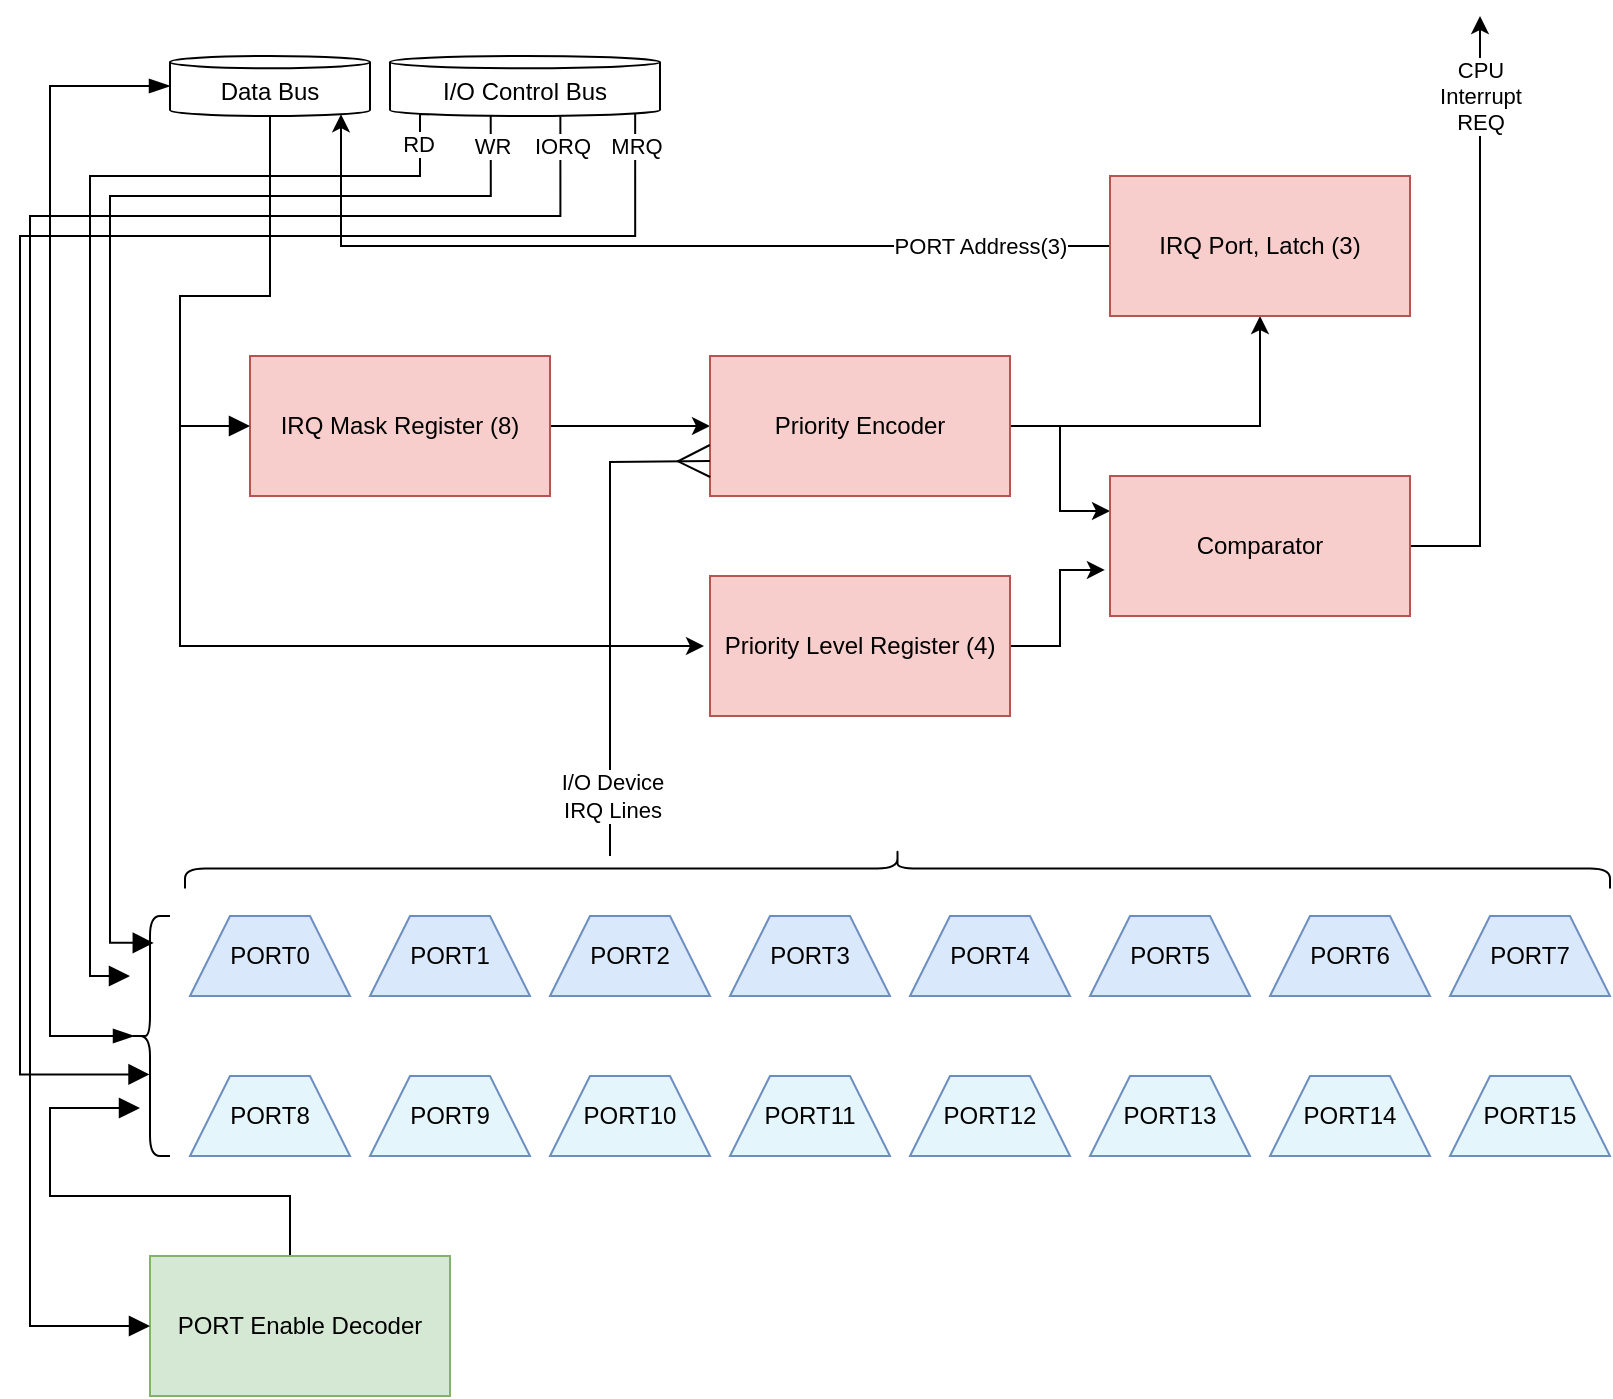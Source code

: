 <mxfile version="16.1.2" type="device"><diagram id="MiWkqTXC9_4DpSEoGEkc" name="Page-1"><mxGraphModel dx="2163" dy="1575" grid="1" gridSize="10" guides="1" tooltips="1" connect="1" arrows="1" fold="1" page="1" pageScale="1" pageWidth="850" pageHeight="1100" math="0" shadow="0"><root><mxCell id="0"/><mxCell id="1" parent="0"/><mxCell id="3D5G8TR5FfzTJjTes_tD-4" style="edgeStyle=orthogonalEdgeStyle;rounded=0;orthogonalLoop=1;jettySize=auto;html=1;entryX=0;entryY=0.5;entryDx=0;entryDy=0;" edge="1" parent="1" source="3D5G8TR5FfzTJjTes_tD-1" target="3D5G8TR5FfzTJjTes_tD-2"><mxGeometry relative="1" as="geometry"/></mxCell><mxCell id="3D5G8TR5FfzTJjTes_tD-1" value="IRQ Mask Register (8)" style="rounded=0;whiteSpace=wrap;html=1;fillColor=#f8cecc;strokeColor=#b85450;" vertex="1" parent="1"><mxGeometry x="135" y="210" width="150" height="70" as="geometry"/></mxCell><mxCell id="3D5G8TR5FfzTJjTes_tD-9" style="edgeStyle=orthogonalEdgeStyle;rounded=0;orthogonalLoop=1;jettySize=auto;html=1;entryX=0;entryY=0.25;entryDx=0;entryDy=0;" edge="1" parent="1" source="3D5G8TR5FfzTJjTes_tD-2" target="3D5G8TR5FfzTJjTes_tD-8"><mxGeometry relative="1" as="geometry"/></mxCell><mxCell id="3D5G8TR5FfzTJjTes_tD-16" style="edgeStyle=orthogonalEdgeStyle;rounded=0;orthogonalLoop=1;jettySize=auto;html=1;exitX=1;exitY=0.5;exitDx=0;exitDy=0;entryX=0.5;entryY=1;entryDx=0;entryDy=0;" edge="1" parent="1" source="3D5G8TR5FfzTJjTes_tD-2" target="3D5G8TR5FfzTJjTes_tD-14"><mxGeometry relative="1" as="geometry"/></mxCell><mxCell id="3D5G8TR5FfzTJjTes_tD-2" value="Priority Encoder" style="rounded=0;whiteSpace=wrap;html=1;fillColor=#f8cecc;strokeColor=#b85450;" vertex="1" parent="1"><mxGeometry x="365" y="210" width="150" height="70" as="geometry"/></mxCell><mxCell id="3D5G8TR5FfzTJjTes_tD-6" value="" style="endArrow=ERmany;html=1;rounded=0;entryX=0;entryY=0.75;entryDx=0;entryDy=0;endFill=0;endSize=14;" edge="1" parent="1" target="3D5G8TR5FfzTJjTes_tD-2"><mxGeometry width="50" height="50" relative="1" as="geometry"><mxPoint x="315" y="460" as="sourcePoint"/><mxPoint x="605" y="240" as="targetPoint"/><Array as="points"><mxPoint x="315" y="400"/><mxPoint x="315" y="263"/></Array></mxGeometry></mxCell><mxCell id="3D5G8TR5FfzTJjTes_tD-19" value="I/O Device &lt;br&gt;IRQ Lines" style="edgeLabel;html=1;align=center;verticalAlign=middle;resizable=0;points=[];" vertex="1" connectable="0" parent="3D5G8TR5FfzTJjTes_tD-6"><mxGeometry x="-0.721" relative="1" as="geometry"><mxPoint x="1" y="4" as="offset"/></mxGeometry></mxCell><mxCell id="3D5G8TR5FfzTJjTes_tD-10" style="edgeStyle=orthogonalEdgeStyle;rounded=0;orthogonalLoop=1;jettySize=auto;html=1;entryX=-0.017;entryY=0.671;entryDx=0;entryDy=0;entryPerimeter=0;" edge="1" parent="1" source="3D5G8TR5FfzTJjTes_tD-7" target="3D5G8TR5FfzTJjTes_tD-8"><mxGeometry relative="1" as="geometry"/></mxCell><mxCell id="3D5G8TR5FfzTJjTes_tD-7" value="Priority Level Register (4)" style="rounded=0;whiteSpace=wrap;html=1;fillColor=#f8cecc;strokeColor=#b85450;" vertex="1" parent="1"><mxGeometry x="365" y="320" width="150" height="70" as="geometry"/></mxCell><mxCell id="3D5G8TR5FfzTJjTes_tD-17" style="edgeStyle=orthogonalEdgeStyle;rounded=0;orthogonalLoop=1;jettySize=auto;html=1;" edge="1" parent="1" source="3D5G8TR5FfzTJjTes_tD-8"><mxGeometry relative="1" as="geometry"><mxPoint x="750" y="40" as="targetPoint"/><Array as="points"><mxPoint x="750" y="305"/><mxPoint x="750" y="40"/></Array></mxGeometry></mxCell><mxCell id="3D5G8TR5FfzTJjTes_tD-18" value="CPU&lt;br&gt;Interrupt&lt;br&gt;REQ" style="edgeLabel;html=1;align=center;verticalAlign=middle;resizable=0;points=[];" vertex="1" connectable="0" parent="3D5G8TR5FfzTJjTes_tD-17"><mxGeometry x="-0.83" relative="1" as="geometry"><mxPoint x="9" y="-225" as="offset"/></mxGeometry></mxCell><mxCell id="3D5G8TR5FfzTJjTes_tD-8" value="Comparator" style="rounded=0;whiteSpace=wrap;html=1;fillColor=#f8cecc;strokeColor=#b85450;" vertex="1" parent="1"><mxGeometry x="565" y="270" width="150" height="70" as="geometry"/></mxCell><mxCell id="3D5G8TR5FfzTJjTes_tD-13" style="edgeStyle=orthogonalEdgeStyle;rounded=0;orthogonalLoop=1;jettySize=auto;html=1;entryX=0;entryY=0.5;entryDx=0;entryDy=0;exitX=0.5;exitY=1;exitDx=0;exitDy=0;exitPerimeter=0;" edge="1" parent="1" source="3D5G8TR5FfzTJjTes_tD-11"><mxGeometry relative="1" as="geometry"><mxPoint x="161.7" y="89.61" as="sourcePoint"/><mxPoint x="362" y="355.0" as="targetPoint"/><Array as="points"><mxPoint x="145" y="180"/><mxPoint x="100" y="180"/><mxPoint x="100" y="355"/></Array></mxGeometry></mxCell><mxCell id="3D5G8TR5FfzTJjTes_tD-44" style="edgeStyle=orthogonalEdgeStyle;rounded=0;orthogonalLoop=1;jettySize=auto;html=1;exitX=0;exitY=0.5;exitDx=0;exitDy=0;exitPerimeter=0;endArrow=blockThin;endFill=1;endSize=8;startArrow=blockThin;startFill=1;startSize=8;entryX=0.1;entryY=0.5;entryDx=0;entryDy=0;entryPerimeter=0;" edge="1" parent="1" source="3D5G8TR5FfzTJjTes_tD-11" target="3D5G8TR5FfzTJjTes_tD-59"><mxGeometry relative="1" as="geometry"><mxPoint x="55" y="510" as="targetPoint"/><Array as="points"><mxPoint x="35" y="75"/><mxPoint x="35" y="550"/></Array></mxGeometry></mxCell><mxCell id="3D5G8TR5FfzTJjTes_tD-69" style="edgeStyle=orthogonalEdgeStyle;rounded=0;orthogonalLoop=1;jettySize=auto;html=1;exitX=0.5;exitY=1;exitDx=0;exitDy=0;exitPerimeter=0;entryX=0;entryY=0.5;entryDx=0;entryDy=0;startArrow=none;startFill=0;endArrow=block;endFill=1;startSize=8;endSize=8;" edge="1" parent="1" source="3D5G8TR5FfzTJjTes_tD-11" target="3D5G8TR5FfzTJjTes_tD-1"><mxGeometry relative="1" as="geometry"><Array as="points"><mxPoint x="145" y="180"/><mxPoint x="100" y="180"/><mxPoint x="100" y="245"/></Array></mxGeometry></mxCell><mxCell id="3D5G8TR5FfzTJjTes_tD-11" value="Data Bus" style="shape=cylinder3;whiteSpace=wrap;html=1;boundedLbl=1;backgroundOutline=1;size=3.059;" vertex="1" parent="1"><mxGeometry x="95" y="60" width="100" height="30" as="geometry"/></mxCell><mxCell id="3D5G8TR5FfzTJjTes_tD-15" value="PORT Address(3)" style="edgeStyle=orthogonalEdgeStyle;rounded=0;orthogonalLoop=1;jettySize=auto;html=1;entryX=0.855;entryY=1;entryDx=0;entryDy=-0.887;entryPerimeter=0;" edge="1" parent="1" source="3D5G8TR5FfzTJjTes_tD-14" target="3D5G8TR5FfzTJjTes_tD-11"><mxGeometry x="-0.709" relative="1" as="geometry"><mxPoint x="765" y="40" as="targetPoint"/><Array as="points"><mxPoint x="181" y="155"/></Array><mxPoint as="offset"/></mxGeometry></mxCell><mxCell id="3D5G8TR5FfzTJjTes_tD-14" value="IRQ Port, Latch (3)" style="rounded=0;whiteSpace=wrap;html=1;fillColor=#f8cecc;strokeColor=#b85450;" vertex="1" parent="1"><mxGeometry x="565" y="120" width="150" height="70" as="geometry"/></mxCell><mxCell id="3D5G8TR5FfzTJjTes_tD-27" value="PORT0" style="shape=trapezoid;perimeter=trapezoidPerimeter;whiteSpace=wrap;html=1;fixedSize=1;fillColor=#dae8fc;strokeColor=#6c8ebf;" vertex="1" parent="1"><mxGeometry x="105" y="490" width="80" height="40" as="geometry"/></mxCell><mxCell id="3D5G8TR5FfzTJjTes_tD-28" value="PORT1" style="shape=trapezoid;perimeter=trapezoidPerimeter;whiteSpace=wrap;html=1;fixedSize=1;fillColor=#dae8fc;strokeColor=#6c8ebf;" vertex="1" parent="1"><mxGeometry x="195" y="490" width="80" height="40" as="geometry"/></mxCell><mxCell id="3D5G8TR5FfzTJjTes_tD-29" value="PORT2" style="shape=trapezoid;perimeter=trapezoidPerimeter;whiteSpace=wrap;html=1;fixedSize=1;fillColor=#dae8fc;strokeColor=#6c8ebf;" vertex="1" parent="1"><mxGeometry x="285" y="490" width="80" height="40" as="geometry"/></mxCell><mxCell id="3D5G8TR5FfzTJjTes_tD-30" value="PORT3" style="shape=trapezoid;perimeter=trapezoidPerimeter;whiteSpace=wrap;html=1;fixedSize=1;fillColor=#dae8fc;strokeColor=#6c8ebf;" vertex="1" parent="1"><mxGeometry x="375" y="490" width="80" height="40" as="geometry"/></mxCell><mxCell id="3D5G8TR5FfzTJjTes_tD-31" value="PORT4" style="shape=trapezoid;perimeter=trapezoidPerimeter;whiteSpace=wrap;html=1;fixedSize=1;fillColor=#dae8fc;strokeColor=#6c8ebf;" vertex="1" parent="1"><mxGeometry x="465" y="490" width="80" height="40" as="geometry"/></mxCell><mxCell id="3D5G8TR5FfzTJjTes_tD-32" value="PORT5" style="shape=trapezoid;perimeter=trapezoidPerimeter;whiteSpace=wrap;html=1;fixedSize=1;fillColor=#dae8fc;strokeColor=#6c8ebf;" vertex="1" parent="1"><mxGeometry x="555" y="490" width="80" height="40" as="geometry"/></mxCell><mxCell id="3D5G8TR5FfzTJjTes_tD-33" value="PORT6" style="shape=trapezoid;perimeter=trapezoidPerimeter;whiteSpace=wrap;html=1;fixedSize=1;fillColor=#dae8fc;strokeColor=#6c8ebf;" vertex="1" parent="1"><mxGeometry x="645" y="490" width="80" height="40" as="geometry"/></mxCell><mxCell id="3D5G8TR5FfzTJjTes_tD-34" value="PORT7" style="shape=trapezoid;perimeter=trapezoidPerimeter;whiteSpace=wrap;html=1;fixedSize=1;fillColor=#dae8fc;strokeColor=#6c8ebf;" vertex="1" parent="1"><mxGeometry x="735" y="490" width="80" height="40" as="geometry"/></mxCell><mxCell id="3D5G8TR5FfzTJjTes_tD-61" style="edgeStyle=orthogonalEdgeStyle;rounded=0;orthogonalLoop=1;jettySize=auto;html=1;exitX=0.5;exitY=0;exitDx=0;exitDy=0;entryX=0.25;entryY=0.2;entryDx=0;entryDy=0;entryPerimeter=0;startArrow=none;startFill=0;endArrow=block;endFill=1;startSize=8;endSize=8;" edge="1" parent="1" source="3D5G8TR5FfzTJjTes_tD-43" target="3D5G8TR5FfzTJjTes_tD-59"><mxGeometry relative="1" as="geometry"><Array as="points"><mxPoint x="155" y="660"/><mxPoint x="155" y="630"/><mxPoint x="35" y="630"/><mxPoint x="35" y="586"/></Array></mxGeometry></mxCell><mxCell id="3D5G8TR5FfzTJjTes_tD-43" value="PORT Enable Decoder" style="rounded=0;whiteSpace=wrap;html=1;fillColor=#d5e8d4;strokeColor=#82b366;" vertex="1" parent="1"><mxGeometry x="85" y="660" width="150" height="70" as="geometry"/></mxCell><mxCell id="3D5G8TR5FfzTJjTes_tD-45" value="PORT8" style="shape=trapezoid;perimeter=trapezoidPerimeter;whiteSpace=wrap;html=1;fixedSize=1;fillColor=#E5F5FC;strokeColor=#6c8ebf;" vertex="1" parent="1"><mxGeometry x="105" y="570" width="80" height="40" as="geometry"/></mxCell><mxCell id="3D5G8TR5FfzTJjTes_tD-46" value="PORT9" style="shape=trapezoid;perimeter=trapezoidPerimeter;whiteSpace=wrap;html=1;fixedSize=1;fillColor=#E5F5FC;strokeColor=#6c8ebf;" vertex="1" parent="1"><mxGeometry x="195" y="570" width="80" height="40" as="geometry"/></mxCell><mxCell id="3D5G8TR5FfzTJjTes_tD-47" value="PORT10" style="shape=trapezoid;perimeter=trapezoidPerimeter;whiteSpace=wrap;html=1;fixedSize=1;fillColor=#E5F5FC;strokeColor=#6c8ebf;" vertex="1" parent="1"><mxGeometry x="285" y="570" width="80" height="40" as="geometry"/></mxCell><mxCell id="3D5G8TR5FfzTJjTes_tD-48" value="PORT11" style="shape=trapezoid;perimeter=trapezoidPerimeter;whiteSpace=wrap;html=1;fixedSize=1;fillColor=#E5F5FC;strokeColor=#6c8ebf;" vertex="1" parent="1"><mxGeometry x="375" y="570" width="80" height="40" as="geometry"/></mxCell><mxCell id="3D5G8TR5FfzTJjTes_tD-49" value="PORT12" style="shape=trapezoid;perimeter=trapezoidPerimeter;whiteSpace=wrap;html=1;fixedSize=1;fillColor=#E5F5FC;strokeColor=#6c8ebf;" vertex="1" parent="1"><mxGeometry x="465" y="570" width="80" height="40" as="geometry"/></mxCell><mxCell id="3D5G8TR5FfzTJjTes_tD-50" value="PORT13" style="shape=trapezoid;perimeter=trapezoidPerimeter;whiteSpace=wrap;html=1;fixedSize=1;fillColor=#E5F5FC;strokeColor=#6c8ebf;" vertex="1" parent="1"><mxGeometry x="555" y="570" width="80" height="40" as="geometry"/></mxCell><mxCell id="3D5G8TR5FfzTJjTes_tD-51" value="PORT14" style="shape=trapezoid;perimeter=trapezoidPerimeter;whiteSpace=wrap;html=1;fixedSize=1;fillColor=#E5F5FC;strokeColor=#6c8ebf;" vertex="1" parent="1"><mxGeometry x="645" y="570" width="80" height="40" as="geometry"/></mxCell><mxCell id="3D5G8TR5FfzTJjTes_tD-52" value="PORT15" style="shape=trapezoid;perimeter=trapezoidPerimeter;whiteSpace=wrap;html=1;fixedSize=1;fillColor=#E5F5FC;strokeColor=#6c8ebf;" vertex="1" parent="1"><mxGeometry x="735" y="570" width="80" height="40" as="geometry"/></mxCell><mxCell id="3D5G8TR5FfzTJjTes_tD-58" value="" style="shape=curlyBracket;whiteSpace=wrap;html=1;rounded=1;flipH=1;rotation=-90;" vertex="1" parent="1"><mxGeometry x="448.75" y="110" width="20" height="712.5" as="geometry"/></mxCell><mxCell id="3D5G8TR5FfzTJjTes_tD-59" value="" style="shape=curlyBracket;whiteSpace=wrap;html=1;rounded=1;flipH=1;rotation=-180;" vertex="1" parent="1"><mxGeometry x="75" y="490" width="20" height="120" as="geometry"/></mxCell><mxCell id="3D5G8TR5FfzTJjTes_tD-63" style="edgeStyle=orthogonalEdgeStyle;rounded=0;orthogonalLoop=1;jettySize=auto;html=1;exitX=0.145;exitY=1;exitDx=0;exitDy=-0.887;exitPerimeter=0;entryX=1;entryY=0.75;entryDx=0;entryDy=0;startArrow=none;startFill=0;endArrow=block;endFill=1;startSize=8;endSize=8;" edge="1" parent="1" source="3D5G8TR5FfzTJjTes_tD-62" target="3D5G8TR5FfzTJjTes_tD-59"><mxGeometry relative="1" as="geometry"><Array as="points"><mxPoint x="220" y="120"/><mxPoint x="55" y="120"/><mxPoint x="55" y="520"/></Array></mxGeometry></mxCell><mxCell id="3D5G8TR5FfzTJjTes_tD-64" value="RD" style="edgeLabel;html=1;align=center;verticalAlign=middle;resizable=0;points=[];" vertex="1" connectable="0" parent="3D5G8TR5FfzTJjTes_tD-63"><mxGeometry x="0.217" y="2" relative="1" as="geometry"><mxPoint x="162" y="-193" as="offset"/></mxGeometry></mxCell><mxCell id="3D5G8TR5FfzTJjTes_tD-65" style="edgeStyle=orthogonalEdgeStyle;rounded=0;orthogonalLoop=1;jettySize=auto;html=1;exitX=0.373;exitY=0.973;exitDx=0;exitDy=0;exitPerimeter=0;entryX=0.595;entryY=0.888;entryDx=0;entryDy=0;entryPerimeter=0;startArrow=none;startFill=0;endArrow=block;endFill=1;startSize=8;endSize=8;" edge="1" parent="1" source="3D5G8TR5FfzTJjTes_tD-62" target="3D5G8TR5FfzTJjTes_tD-59"><mxGeometry relative="1" as="geometry"><Array as="points"><mxPoint x="255" y="130"/><mxPoint x="65" y="130"/><mxPoint x="65" y="503"/></Array></mxGeometry></mxCell><mxCell id="3D5G8TR5FfzTJjTes_tD-66" value="WR" style="edgeLabel;html=1;align=center;verticalAlign=middle;resizable=0;points=[];" vertex="1" connectable="0" parent="3D5G8TR5FfzTJjTes_tD-65"><mxGeometry x="-0.937" y="1" relative="1" as="geometry"><mxPoint x="-1" y="-4" as="offset"/></mxGeometry></mxCell><mxCell id="3D5G8TR5FfzTJjTes_tD-67" style="edgeStyle=orthogonalEdgeStyle;rounded=0;orthogonalLoop=1;jettySize=auto;html=1;exitX=0.631;exitY=1.008;exitDx=0;exitDy=0;exitPerimeter=0;entryX=0;entryY=0.5;entryDx=0;entryDy=0;startArrow=none;startFill=0;endArrow=block;endFill=1;startSize=8;endSize=8;" edge="1" parent="1" source="3D5G8TR5FfzTJjTes_tD-62" target="3D5G8TR5FfzTJjTes_tD-43"><mxGeometry relative="1" as="geometry"><Array as="points"><mxPoint x="290" y="140"/><mxPoint x="25" y="140"/><mxPoint x="25" y="695"/></Array></mxGeometry></mxCell><mxCell id="3D5G8TR5FfzTJjTes_tD-68" value="IORQ" style="edgeLabel;html=1;align=center;verticalAlign=middle;resizable=0;points=[];" vertex="1" connectable="0" parent="3D5G8TR5FfzTJjTes_tD-67"><mxGeometry x="-0.964" y="1" relative="1" as="geometry"><mxPoint y="-2" as="offset"/></mxGeometry></mxCell><mxCell id="3D5G8TR5FfzTJjTes_tD-70" style="edgeStyle=orthogonalEdgeStyle;rounded=0;orthogonalLoop=1;jettySize=auto;html=1;exitX=0.908;exitY=0.965;exitDx=0;exitDy=0;exitPerimeter=0;startArrow=none;startFill=0;endArrow=block;endFill=1;startSize=8;endSize=8;entryX=0.488;entryY=0.34;entryDx=0;entryDy=0;entryPerimeter=0;" edge="1" parent="1" source="3D5G8TR5FfzTJjTes_tD-62" target="3D5G8TR5FfzTJjTes_tD-59"><mxGeometry relative="1" as="geometry"><mxPoint x="230" y="180" as="targetPoint"/><Array as="points"><mxPoint x="328" y="150"/><mxPoint x="20" y="150"/><mxPoint x="20" y="569"/></Array></mxGeometry></mxCell><mxCell id="3D5G8TR5FfzTJjTes_tD-71" value="MRQ" style="edgeLabel;html=1;align=center;verticalAlign=middle;resizable=0;points=[];" vertex="1" connectable="0" parent="3D5G8TR5FfzTJjTes_tD-70"><mxGeometry x="-0.962" relative="1" as="geometry"><mxPoint as="offset"/></mxGeometry></mxCell><mxCell id="3D5G8TR5FfzTJjTes_tD-62" value="I/O Control Bus" style="shape=cylinder3;whiteSpace=wrap;html=1;boundedLbl=1;backgroundOutline=1;size=3.059;" vertex="1" parent="1"><mxGeometry x="205" y="60" width="135" height="30" as="geometry"/></mxCell></root></mxGraphModel></diagram></mxfile>
